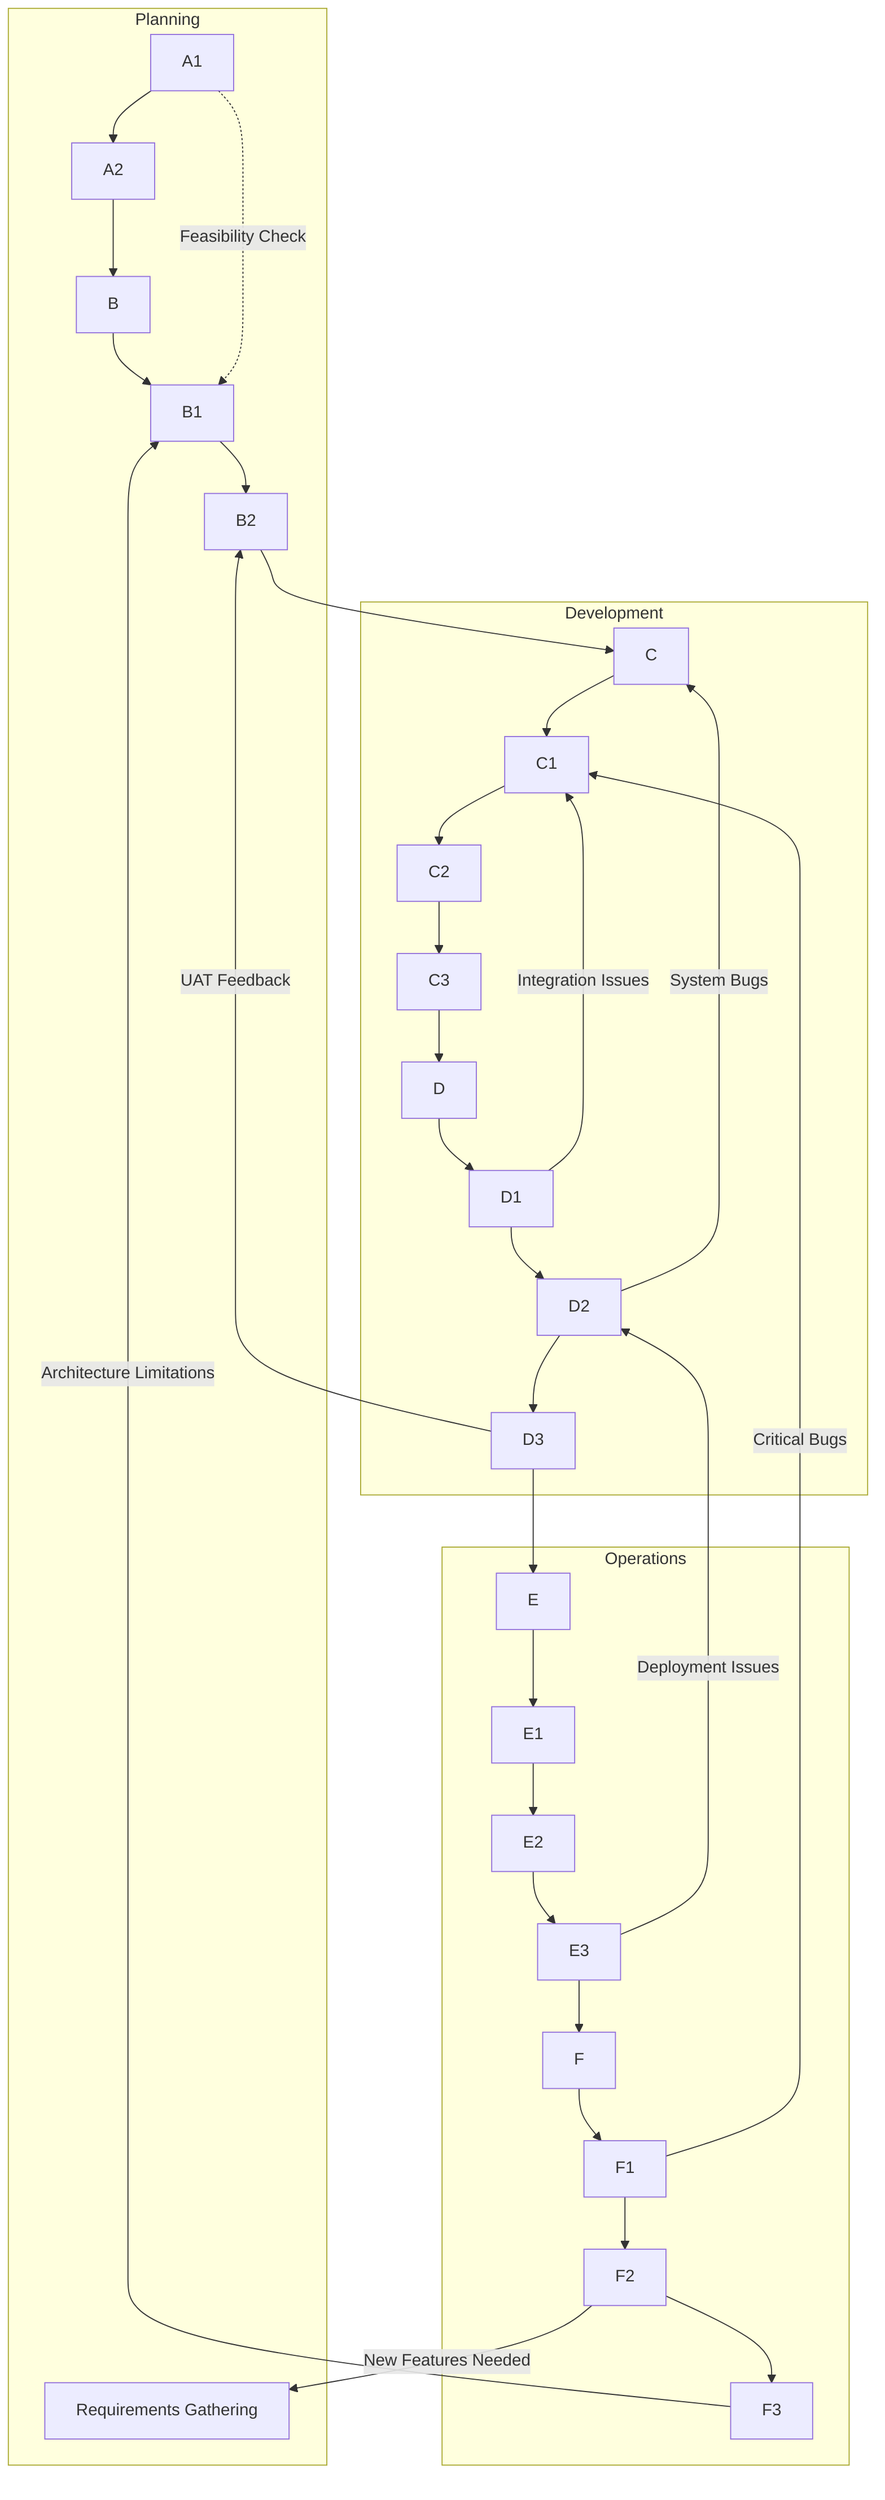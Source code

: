 flowchart TD
    A[Requirements Gathering]
    A1
    A2
    B
    B1
    B2
    C
    C1
    C2
    C3
    D
    D1
    D2
    D3
    E
    E1
    E2
    E3
    F
    F1
    F2
    F3
    A1 --> A2
    A2 --> B
    B --> B1
    B1 --> B2
    B2 --> C
    C --> C1
    C1 --> C2
    C2 --> C3
    C3 --> D
    D --> D1
    D1 --> D2
    D2 --> D3
    D3 --> E
    E --> E1
    E1 --> E2
    E2 --> E3
    E3 --> F
    F --> F1
    F1 --> F2
    F2 --> F3
    D1 -->|Integration Issues| C1
    D2 -->|System Bugs| C
    D3 -->|UAT Feedback| B2
    E3 -->|Deployment Issues| D2
    F1 -->|Critical Bugs| C1
    F2 -->|New Features Needed| A
    F3 -->|Architecture Limitations| B1
    A1 -.->|Feasibility Check| B1
    subgraph Planning
        A
        A1
        A2
        B
        B1
        B2
    end
    subgraph Development
        C
        C1
        C2
        C3
        D
        D1
        D2
        D3
    end
    subgraph Operations
        E
        E1
        E2
        E3
        F
        F1
        F2
        F3
    end